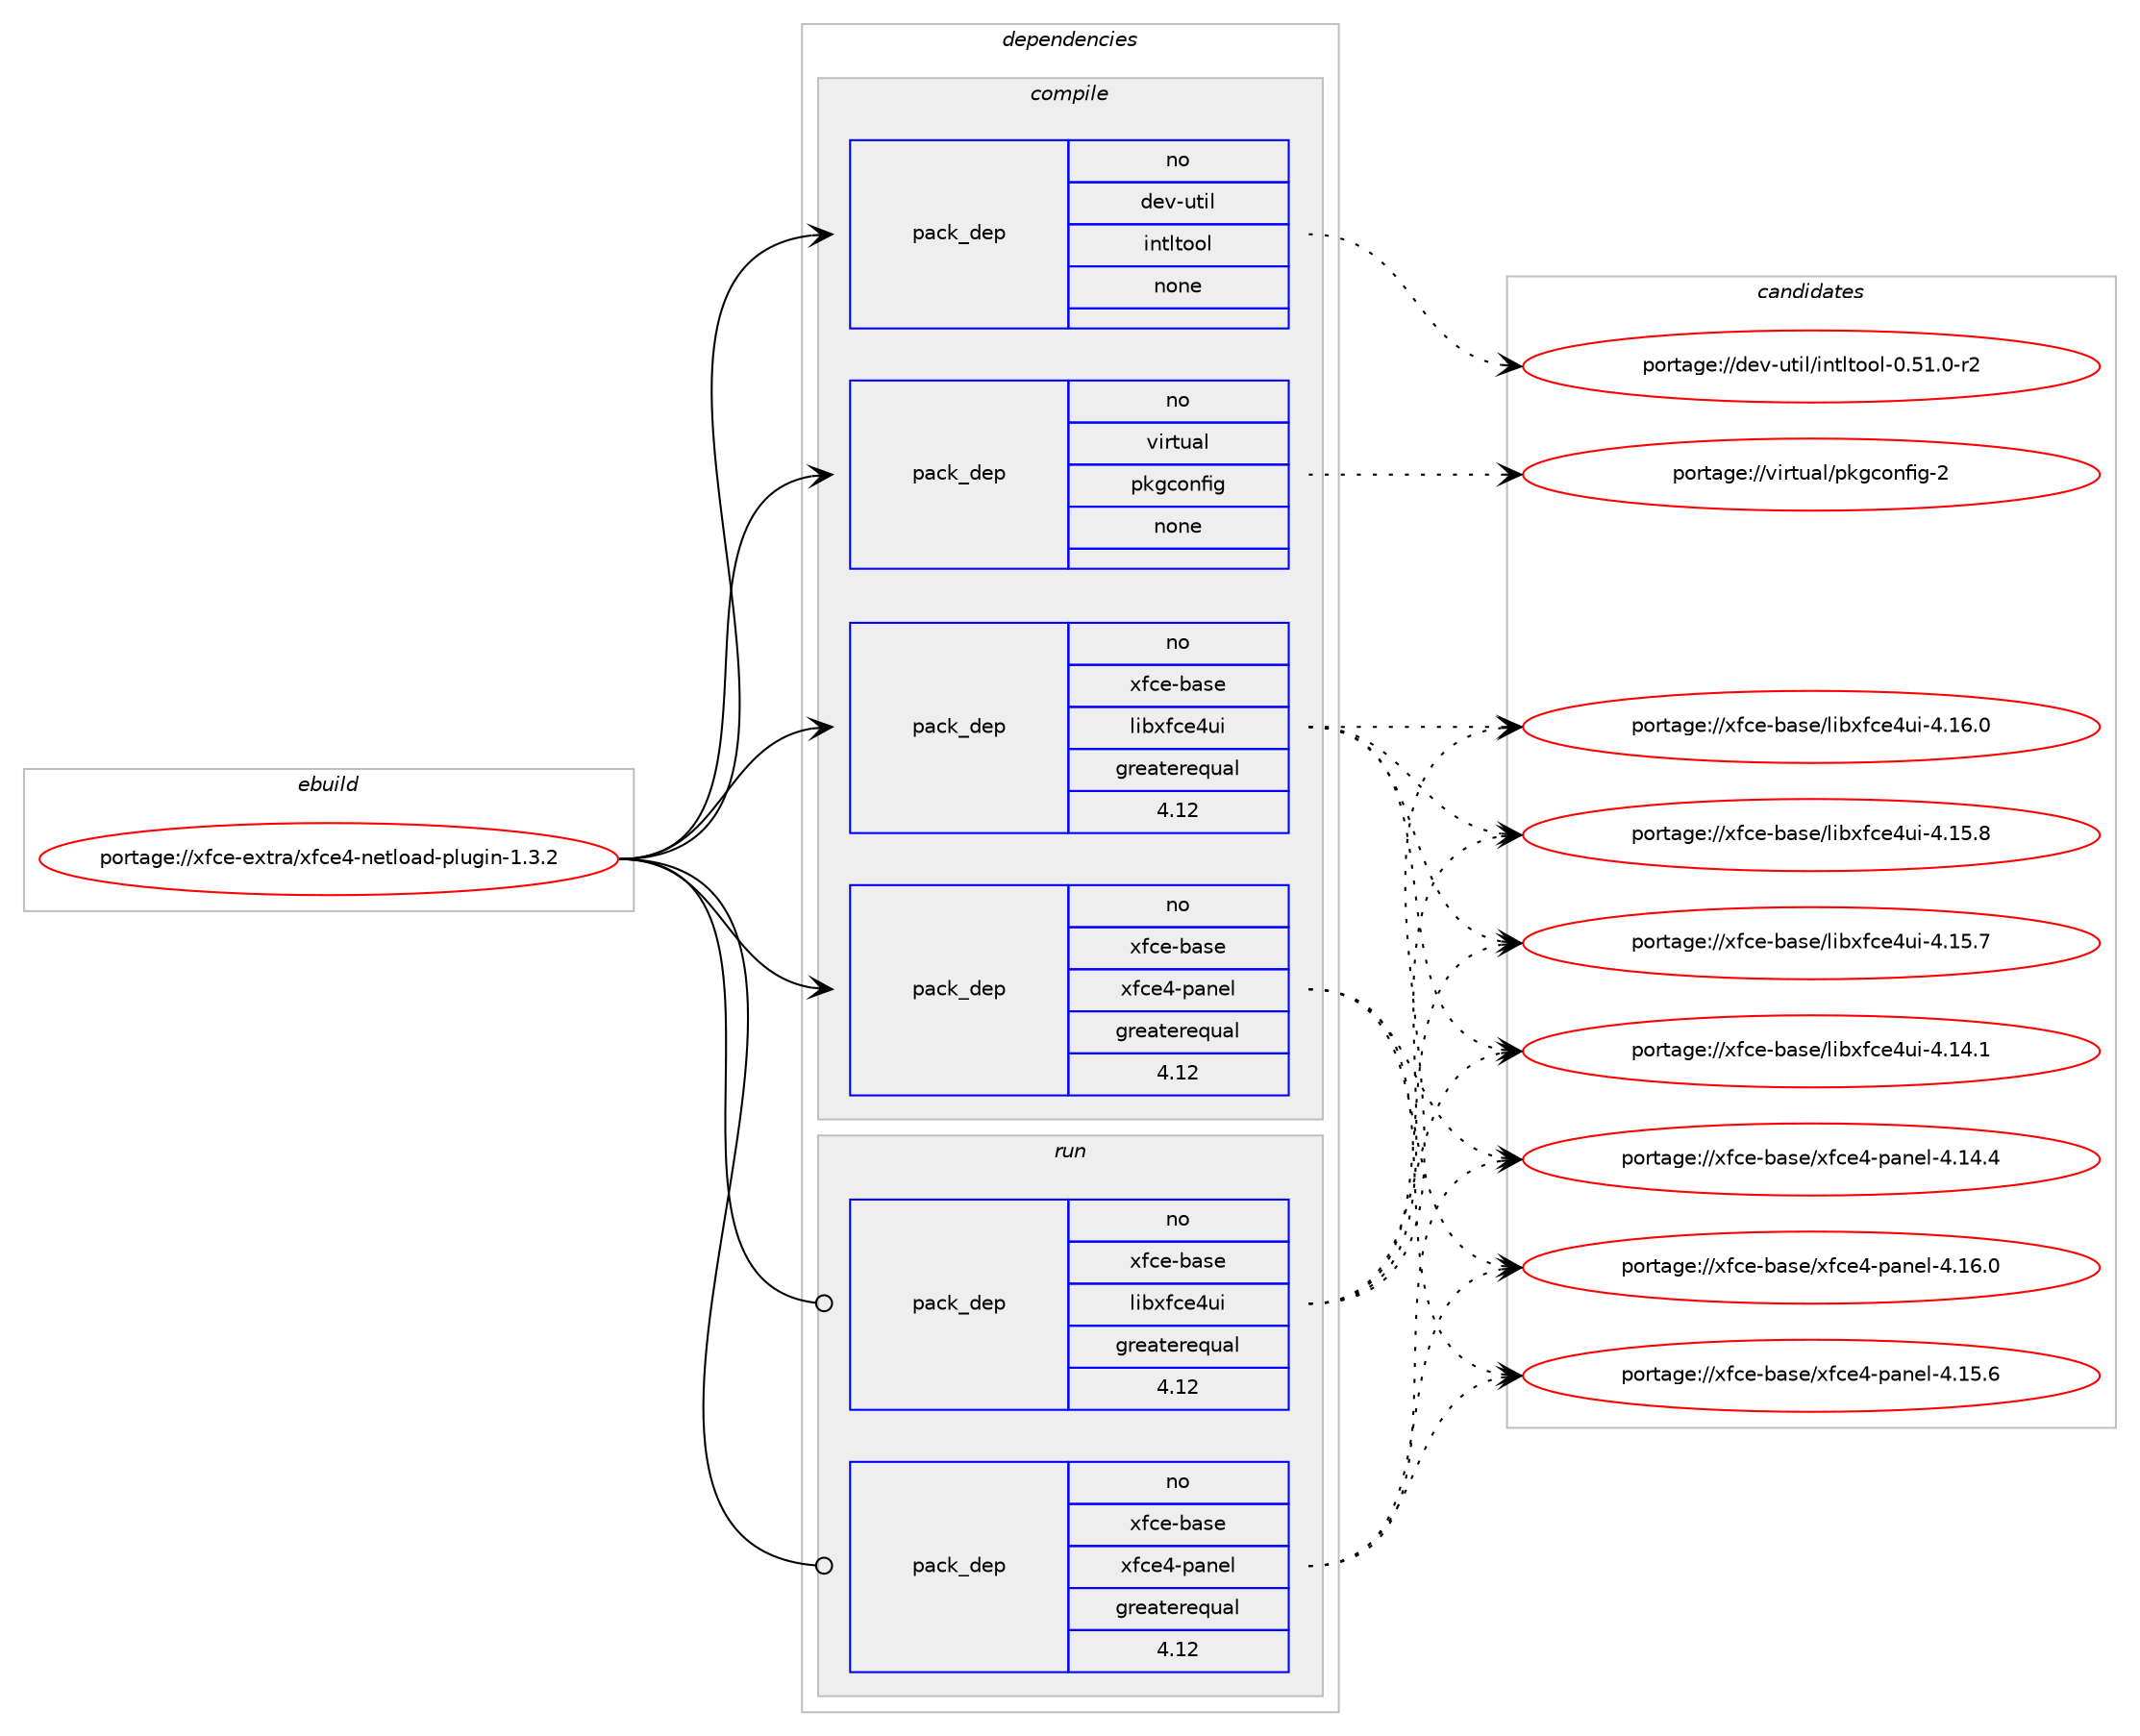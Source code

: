 digraph prolog {

# *************
# Graph options
# *************

newrank=true;
concentrate=true;
compound=true;
graph [rankdir=LR,fontname=Helvetica,fontsize=10,ranksep=1.5];#, ranksep=2.5, nodesep=0.2];
edge  [arrowhead=vee];
node  [fontname=Helvetica,fontsize=10];

# **********
# The ebuild
# **********

subgraph cluster_leftcol {
color=gray;
rank=same;
label=<<i>ebuild</i>>;
id [label="portage://xfce-extra/xfce4-netload-plugin-1.3.2", color=red, width=4, href="../xfce-extra/xfce4-netload-plugin-1.3.2.svg"];
}

# ****************
# The dependencies
# ****************

subgraph cluster_midcol {
color=gray;
label=<<i>dependencies</i>>;
subgraph cluster_compile {
fillcolor="#eeeeee";
style=filled;
label=<<i>compile</i>>;
subgraph pack66 {
dependency67 [label=<<TABLE BORDER="0" CELLBORDER="1" CELLSPACING="0" CELLPADDING="4" WIDTH="220"><TR><TD ROWSPAN="6" CELLPADDING="30">pack_dep</TD></TR><TR><TD WIDTH="110">no</TD></TR><TR><TD>dev-util</TD></TR><TR><TD>intltool</TD></TR><TR><TD>none</TD></TR><TR><TD></TD></TR></TABLE>>, shape=none, color=blue];
}
id:e -> dependency67:w [weight=20,style="solid",arrowhead="vee"];
subgraph pack67 {
dependency68 [label=<<TABLE BORDER="0" CELLBORDER="1" CELLSPACING="0" CELLPADDING="4" WIDTH="220"><TR><TD ROWSPAN="6" CELLPADDING="30">pack_dep</TD></TR><TR><TD WIDTH="110">no</TD></TR><TR><TD>virtual</TD></TR><TR><TD>pkgconfig</TD></TR><TR><TD>none</TD></TR><TR><TD></TD></TR></TABLE>>, shape=none, color=blue];
}
id:e -> dependency68:w [weight=20,style="solid",arrowhead="vee"];
subgraph pack68 {
dependency69 [label=<<TABLE BORDER="0" CELLBORDER="1" CELLSPACING="0" CELLPADDING="4" WIDTH="220"><TR><TD ROWSPAN="6" CELLPADDING="30">pack_dep</TD></TR><TR><TD WIDTH="110">no</TD></TR><TR><TD>xfce-base</TD></TR><TR><TD>libxfce4ui</TD></TR><TR><TD>greaterequal</TD></TR><TR><TD>4.12</TD></TR></TABLE>>, shape=none, color=blue];
}
id:e -> dependency69:w [weight=20,style="solid",arrowhead="vee"];
subgraph pack69 {
dependency70 [label=<<TABLE BORDER="0" CELLBORDER="1" CELLSPACING="0" CELLPADDING="4" WIDTH="220"><TR><TD ROWSPAN="6" CELLPADDING="30">pack_dep</TD></TR><TR><TD WIDTH="110">no</TD></TR><TR><TD>xfce-base</TD></TR><TR><TD>xfce4-panel</TD></TR><TR><TD>greaterequal</TD></TR><TR><TD>4.12</TD></TR></TABLE>>, shape=none, color=blue];
}
id:e -> dependency70:w [weight=20,style="solid",arrowhead="vee"];
}
subgraph cluster_compileandrun {
fillcolor="#eeeeee";
style=filled;
label=<<i>compile and run</i>>;
}
subgraph cluster_run {
fillcolor="#eeeeee";
style=filled;
label=<<i>run</i>>;
subgraph pack70 {
dependency71 [label=<<TABLE BORDER="0" CELLBORDER="1" CELLSPACING="0" CELLPADDING="4" WIDTH="220"><TR><TD ROWSPAN="6" CELLPADDING="30">pack_dep</TD></TR><TR><TD WIDTH="110">no</TD></TR><TR><TD>xfce-base</TD></TR><TR><TD>libxfce4ui</TD></TR><TR><TD>greaterequal</TD></TR><TR><TD>4.12</TD></TR></TABLE>>, shape=none, color=blue];
}
id:e -> dependency71:w [weight=20,style="solid",arrowhead="odot"];
subgraph pack71 {
dependency72 [label=<<TABLE BORDER="0" CELLBORDER="1" CELLSPACING="0" CELLPADDING="4" WIDTH="220"><TR><TD ROWSPAN="6" CELLPADDING="30">pack_dep</TD></TR><TR><TD WIDTH="110">no</TD></TR><TR><TD>xfce-base</TD></TR><TR><TD>xfce4-panel</TD></TR><TR><TD>greaterequal</TD></TR><TR><TD>4.12</TD></TR></TABLE>>, shape=none, color=blue];
}
id:e -> dependency72:w [weight=20,style="solid",arrowhead="odot"];
}
}

# **************
# The candidates
# **************

subgraph cluster_choices {
rank=same;
color=gray;
label=<<i>candidates</i>>;

subgraph choice66 {
color=black;
nodesep=1;
choice1001011184511711610510847105110116108116111111108454846534946484511450 [label="portage://dev-util/intltool-0.51.0-r2", color=red, width=4,href="../dev-util/intltool-0.51.0-r2.svg"];
dependency67:e -> choice1001011184511711610510847105110116108116111111108454846534946484511450:w [style=dotted,weight="100"];
}
subgraph choice67 {
color=black;
nodesep=1;
choice1181051141161179710847112107103991111101021051034550 [label="portage://virtual/pkgconfig-2", color=red, width=4,href="../virtual/pkgconfig-2.svg"];
dependency68:e -> choice1181051141161179710847112107103991111101021051034550:w [style=dotted,weight="100"];
}
subgraph choice68 {
color=black;
nodesep=1;
choice120102991014598971151014710810598120102991015211710545524649544648 [label="portage://xfce-base/libxfce4ui-4.16.0", color=red, width=4,href="../xfce-base/libxfce4ui-4.16.0.svg"];
choice120102991014598971151014710810598120102991015211710545524649534656 [label="portage://xfce-base/libxfce4ui-4.15.8", color=red, width=4,href="../xfce-base/libxfce4ui-4.15.8.svg"];
choice120102991014598971151014710810598120102991015211710545524649534655 [label="portage://xfce-base/libxfce4ui-4.15.7", color=red, width=4,href="../xfce-base/libxfce4ui-4.15.7.svg"];
choice120102991014598971151014710810598120102991015211710545524649524649 [label="portage://xfce-base/libxfce4ui-4.14.1", color=red, width=4,href="../xfce-base/libxfce4ui-4.14.1.svg"];
dependency69:e -> choice120102991014598971151014710810598120102991015211710545524649544648:w [style=dotted,weight="100"];
dependency69:e -> choice120102991014598971151014710810598120102991015211710545524649534656:w [style=dotted,weight="100"];
dependency69:e -> choice120102991014598971151014710810598120102991015211710545524649534655:w [style=dotted,weight="100"];
dependency69:e -> choice120102991014598971151014710810598120102991015211710545524649524649:w [style=dotted,weight="100"];
}
subgraph choice69 {
color=black;
nodesep=1;
choice12010299101459897115101471201029910152451129711010110845524649544648 [label="portage://xfce-base/xfce4-panel-4.16.0", color=red, width=4,href="../xfce-base/xfce4-panel-4.16.0.svg"];
choice12010299101459897115101471201029910152451129711010110845524649534654 [label="portage://xfce-base/xfce4-panel-4.15.6", color=red, width=4,href="../xfce-base/xfce4-panel-4.15.6.svg"];
choice12010299101459897115101471201029910152451129711010110845524649524652 [label="portage://xfce-base/xfce4-panel-4.14.4", color=red, width=4,href="../xfce-base/xfce4-panel-4.14.4.svg"];
dependency70:e -> choice12010299101459897115101471201029910152451129711010110845524649544648:w [style=dotted,weight="100"];
dependency70:e -> choice12010299101459897115101471201029910152451129711010110845524649534654:w [style=dotted,weight="100"];
dependency70:e -> choice12010299101459897115101471201029910152451129711010110845524649524652:w [style=dotted,weight="100"];
}
subgraph choice70 {
color=black;
nodesep=1;
choice120102991014598971151014710810598120102991015211710545524649544648 [label="portage://xfce-base/libxfce4ui-4.16.0", color=red, width=4,href="../xfce-base/libxfce4ui-4.16.0.svg"];
choice120102991014598971151014710810598120102991015211710545524649534656 [label="portage://xfce-base/libxfce4ui-4.15.8", color=red, width=4,href="../xfce-base/libxfce4ui-4.15.8.svg"];
choice120102991014598971151014710810598120102991015211710545524649534655 [label="portage://xfce-base/libxfce4ui-4.15.7", color=red, width=4,href="../xfce-base/libxfce4ui-4.15.7.svg"];
choice120102991014598971151014710810598120102991015211710545524649524649 [label="portage://xfce-base/libxfce4ui-4.14.1", color=red, width=4,href="../xfce-base/libxfce4ui-4.14.1.svg"];
dependency71:e -> choice120102991014598971151014710810598120102991015211710545524649544648:w [style=dotted,weight="100"];
dependency71:e -> choice120102991014598971151014710810598120102991015211710545524649534656:w [style=dotted,weight="100"];
dependency71:e -> choice120102991014598971151014710810598120102991015211710545524649534655:w [style=dotted,weight="100"];
dependency71:e -> choice120102991014598971151014710810598120102991015211710545524649524649:w [style=dotted,weight="100"];
}
subgraph choice71 {
color=black;
nodesep=1;
choice12010299101459897115101471201029910152451129711010110845524649544648 [label="portage://xfce-base/xfce4-panel-4.16.0", color=red, width=4,href="../xfce-base/xfce4-panel-4.16.0.svg"];
choice12010299101459897115101471201029910152451129711010110845524649534654 [label="portage://xfce-base/xfce4-panel-4.15.6", color=red, width=4,href="../xfce-base/xfce4-panel-4.15.6.svg"];
choice12010299101459897115101471201029910152451129711010110845524649524652 [label="portage://xfce-base/xfce4-panel-4.14.4", color=red, width=4,href="../xfce-base/xfce4-panel-4.14.4.svg"];
dependency72:e -> choice12010299101459897115101471201029910152451129711010110845524649544648:w [style=dotted,weight="100"];
dependency72:e -> choice12010299101459897115101471201029910152451129711010110845524649534654:w [style=dotted,weight="100"];
dependency72:e -> choice12010299101459897115101471201029910152451129711010110845524649524652:w [style=dotted,weight="100"];
}
}

}
